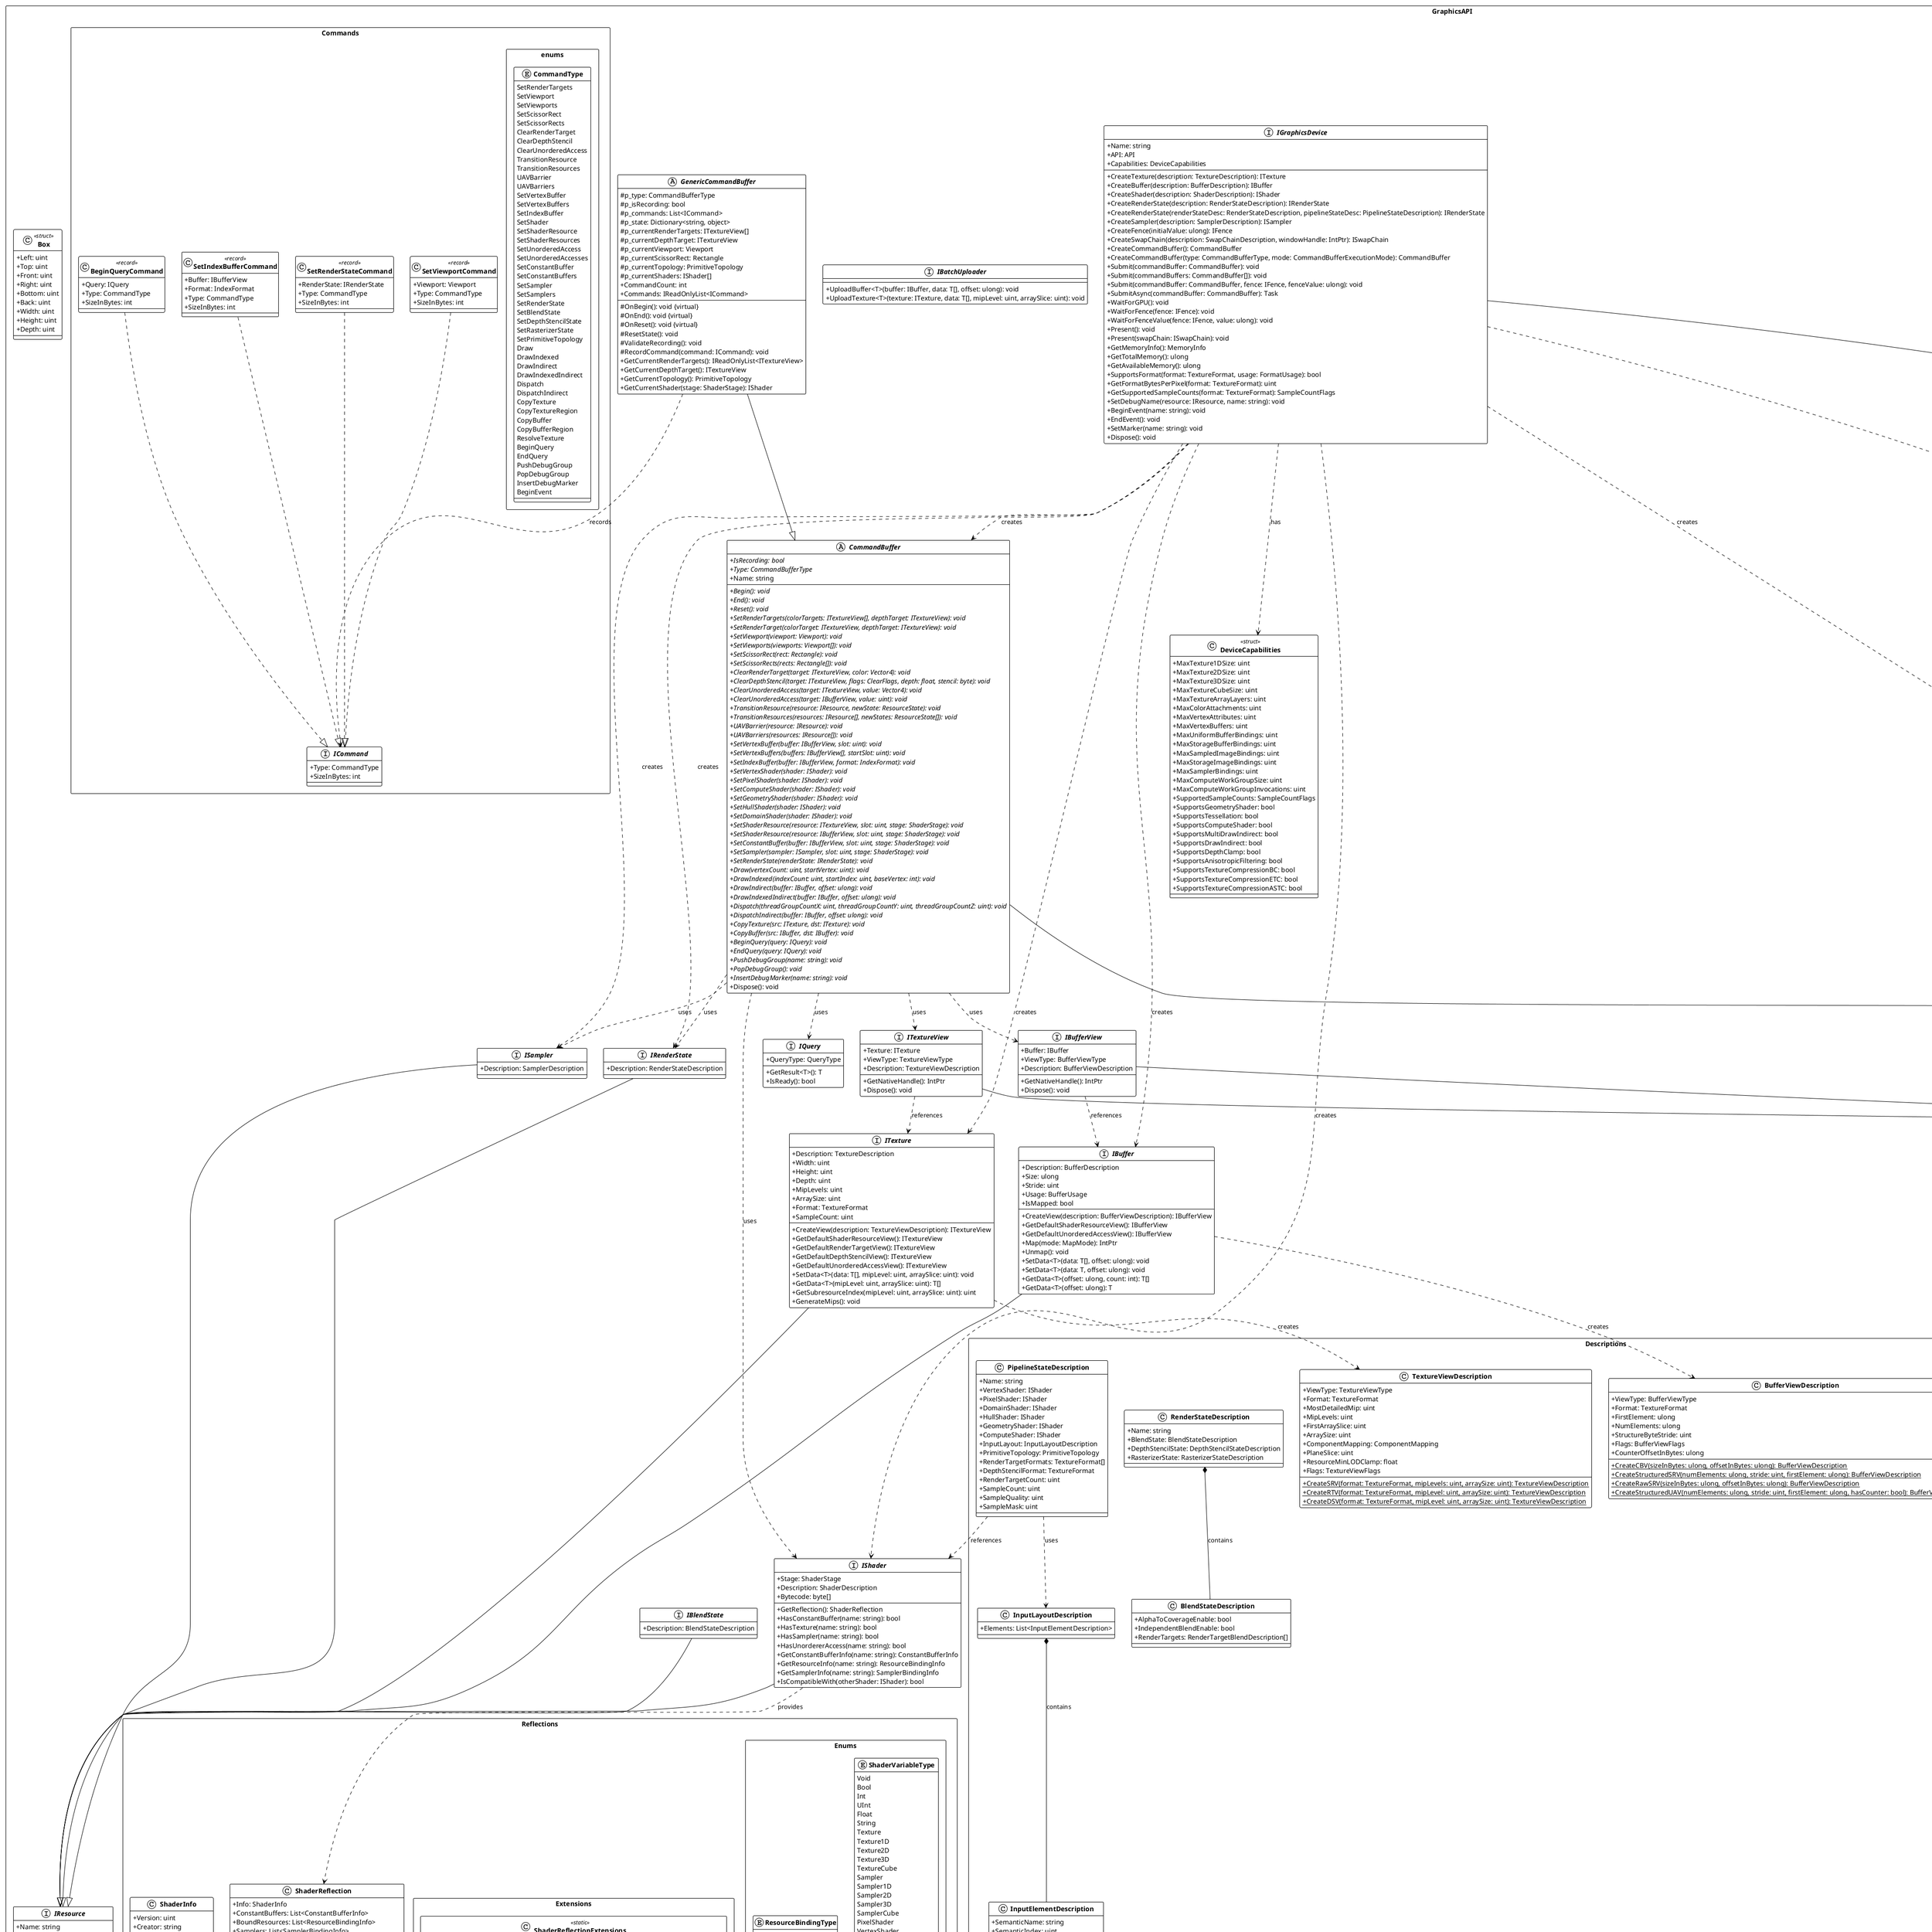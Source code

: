 @startuml
!theme plain
skinparam classAttributeIconSize 0
skinparam classFontStyle bold
skinparam packageStyle Rectangle

package "GraphicsAPI" {
    
    ' === Основные интерфейсы ресурсов ===
    interface IResource {
        +Name: string
        +ResourceType: ResourceType
        +GetNativeHandle(): IntPtr
        +IsValid: bool
        +GetMemorySize(): ulong
        +Dispose(): void
    }
    
    interface IGraphicsDevice {
        +Name: string
        +API: API
        +Capabilities: DeviceCapabilities
        +CreateTexture(description: TextureDescription): ITexture
        +CreateBuffer(description: BufferDescription): IBuffer
        +CreateShader(description: ShaderDescription): IShader
        +CreateRenderState(description: RenderStateDescription): IRenderState
        +CreateRenderState(renderStateDesc: RenderStateDescription, pipelineStateDesc: PipelineStateDescription): IRenderState
        +CreateSampler(description: SamplerDescription): ISampler
        +CreateFence(initialValue: ulong): IFence
        +CreateSwapChain(description: SwapChainDescription, windowHandle: IntPtr): ISwapChain
        +CreateCommandBuffer(): CommandBuffer
        +CreateCommandBuffer(type: CommandBufferType, mode: CommandBufferExecutionMode): CommandBuffer
        +Submit(commandBuffer: CommandBuffer): void
        +Submit(commandBuffers: CommandBuffer[]): void
        +Submit(commandBuffer: CommandBuffer, fence: IFence, fenceValue: ulong): void
        +SubmitAsync(commandBuffer: CommandBuffer): Task
        +WaitForGPU(): void
        +WaitForFence(fence: IFence): void
        +WaitForFenceValue(fence: IFence, value: ulong): void
        +Present(): void
        +Present(swapChain: ISwapChain): void
        +GetMemoryInfo(): MemoryInfo
        +GetTotalMemory(): ulong
        +GetAvailableMemory(): ulong
        +SupportsFormat(format: TextureFormat, usage: FormatUsage): bool
        +GetFormatBytesPerPixel(format: TextureFormat): uint
        +GetSupportedSampleCounts(format: TextureFormat): SampleCountFlags
        +SetDebugName(resource: IResource, name: string): void
        +BeginEvent(name: string): void
        +EndEvent(): void
        +SetMarker(name: string): void
        +Dispose(): void
    }
    
    interface ITexture {
        +Description: TextureDescription
        +Width: uint
        +Height: uint
        +Depth: uint
        +MipLevels: uint
        +ArraySize: uint
        +Format: TextureFormat
        +SampleCount: uint
        +CreateView(description: TextureViewDescription): ITextureView
        +GetDefaultShaderResourceView(): ITextureView
        +GetDefaultRenderTargetView(): ITextureView
        +GetDefaultDepthStencilView(): ITextureView
        +GetDefaultUnorderedAccessView(): ITextureView
        +SetData<T>(data: T[], mipLevel: uint, arraySlice: uint): void
        +GetData<T>(mipLevel: uint, arraySlice: uint): T[]
        +GetSubresourceIndex(mipLevel: uint, arraySlice: uint): uint
        +GenerateMips(): void
    }
    
    interface IBuffer {
        +Description: BufferDescription
        +Size: ulong
        +Stride: uint
        +Usage: BufferUsage
        +IsMapped: bool
        +CreateView(description: BufferViewDescription): IBufferView
        +GetDefaultShaderResourceView(): IBufferView
        +GetDefaultUnorderedAccessView(): IBufferView
        +Map(mode: MapMode): IntPtr
        +Unmap(): void
        +SetData<T>(data: T[], offset: ulong): void
        +SetData<T>(data: T, offset: ulong): void
        +GetData<T>(offset: ulong, count: int): T[]
        +GetData<T>(offset: ulong): T
    }
    
    interface IShader {
        +Stage: ShaderStage
        +Description: ShaderDescription
        +Bytecode: byte[]
        +GetReflection(): ShaderReflection
        +HasConstantBuffer(name: string): bool
        +HasTexture(name: string): bool
        +HasSampler(name: string): bool
        +HasUnordererAccess(name: string): bool
        +GetConstantBufferInfo(name: string): ConstantBufferInfo
        +GetResourceInfo(name: string): ResourceBindingInfo
        +GetSamplerInfo(name: string): SamplerBindingInfo
        +IsCompatibleWith(otherShader: IShader): bool
    }
    
    interface ITextureView {
        +Texture: ITexture
        +ViewType: TextureViewType
        +Description: TextureViewDescription
        +GetNativeHandle(): IntPtr
        +Dispose(): void
    }
    
    interface IBufferView {
        +Buffer: IBuffer
        +ViewType: BufferViewType
        +Description: BufferViewDescription
        +GetNativeHandle(): IntPtr
        +Dispose(): void
    }
    
    interface ISampler {
        +Description: SamplerDescription
    }
    
    interface IBlendState {
        +Description: BlendStateDescription
    }
    
    interface IRenderState {
        +Description: RenderStateDescription
    }
    
    interface ISwapChain {
        +Description: SwapChainDescription
        +CurrentBackBufferIndex: uint
        +GetBackBuffer(index: uint): ITexture
        +GetBackBufferRTV(index: uint): ITextureView
        +Present(syncInterval: uint): void
        +Resize(width: uint, height: uint): void
        +SetFullscreenState(fullscreen: bool, monitor: IMonitor): void
        +IsFullscreen(): bool
        +GetNativeHandle(): IntPtr
        +Dispose(): void
    }
    
    interface IFence {
        +Value: ulong
        +IsSignaled: bool
        +Signal(value: ulong): void
        +Wait(value: ulong, timeoutMs: uint): void
        +GetNativeHandle(): IntPtr
        +Dispose(): void
    }
    
    interface IBatchUploader {
        +UploadBuffer<T>(buffer: IBuffer, data: T[], offset: ulong): void
        +UploadTexture<T>(texture: ITexture, data: T[], mipLevel: uint, arraySlice: uint): void
    }
    
    interface IMonitor {
        +Name: string
        +Width: int
        +Height: int
        +RefreshRate: int
        +Handle: IntPtr
    }
    
    interface IQuery {
        +QueryType: QueryType
        +GetResult<T>(): T
        +IsReady(): bool
    }
    
    ' === CommandBuffer абстрактный класс ===
    abstract class CommandBuffer {
        +IsRecording: bool {abstract}
        +Type: CommandBufferType {abstract}
        +Name: string
        +Begin(): void {abstract}
        +End(): void {abstract}
        +Reset(): void {abstract}
        +SetRenderTargets(colorTargets: ITextureView[], depthTarget: ITextureView): void {abstract}
        +SetRenderTarget(colorTarget: ITextureView, depthTarget: ITextureView): void {abstract}
        +SetViewport(viewport: Viewport): void {abstract}
        +SetViewports(viewports: Viewport[]): void {abstract}
        +SetScissorRect(rect: Rectangle): void {abstract}
        +SetScissorRects(rects: Rectangle[]): void {abstract}
        +ClearRenderTarget(target: ITextureView, color: Vector4): void {abstract}
        +ClearDepthStencil(target: ITextureView, flags: ClearFlags, depth: float, stencil: byte): void {abstract}
        +ClearUnorderedAccess(target: ITextureView, value: Vector4): void {abstract}
        +ClearUnorderedAccess(target: IBufferView, value: uint): void {abstract}
        +TransitionResource(resource: IResource, newState: ResourceState): void {abstract}
        +TransitionResources(resources: IResource[], newStates: ResourceState[]): void {abstract}
        +UAVBarrier(resource: IResource): void {abstract}
        +UAVBarriers(resources: IResource[]): void {abstract}
        +SetVertexBuffer(buffer: IBufferView, slot: uint): void {abstract}
        +SetVertexBuffers(buffers: IBufferView[], startSlot: uint): void {abstract}
        +SetIndexBuffer(buffer: IBufferView, format: IndexFormat): void {abstract}
        +SetVertexShader(shader: IShader): void {abstract}
        +SetPixelShader(shader: IShader): void {abstract}
        +SetComputeShader(shader: IShader): void {abstract}
        +SetGeometryShader(shader: IShader): void {abstract}
        +SetHullShader(shader: IShader): void {abstract}
        +SetDomainShader(shader: IShader): void {abstract}
        +SetShaderResource(resource: ITextureView, slot: uint, stage: ShaderStage): void {abstract}
        +SetShaderResource(resource: IBufferView, slot: uint, stage: ShaderStage): void {abstract}
        +SetConstantBuffer(buffer: IBufferView, slot: uint, stage: ShaderStage): void {abstract}
        +SetSampler(sampler: ISampler, slot: uint, stage: ShaderStage): void {abstract}
        +SetRenderState(renderState: IRenderState): void {abstract}
        +Draw(vertexCount: uint, startVertex: uint): void {abstract}
        +DrawIndexed(indexCount: uint, startIndex: uint, baseVertex: int): void {abstract}
        +DrawIndirect(buffer: IBuffer, offset: ulong): void {abstract}
        +DrawIndexedIndirect(buffer: IBuffer, offset: ulong): void {abstract}
        +Dispatch(threadGroupCountX: uint, threadGroupCountY: uint, threadGroupCountZ: uint): void {abstract}
        +DispatchIndirect(buffer: IBuffer, offset: ulong): void {abstract}
        +CopyTexture(src: ITexture, dst: ITexture): void {abstract}
        +CopyBuffer(src: IBuffer, dst: IBuffer): void {abstract}
        +BeginQuery(query: IQuery): void {abstract}
        +EndQuery(query: IQuery): void {abstract}
        +PushDebugGroup(name: string): void {abstract}
        +PopDebugGroup(): void {abstract}
        +InsertDebugMarker(name: string): void {abstract}
        +Dispose(): void
    }
    
    abstract class GenericCommandBuffer {
        #p_type: CommandBufferType
        #p_isRecording: bool
        #p_commands: List<ICommand>
        #p_state: Dictionary<string, object>
        #p_currentRenderTargets: ITextureView[]
        #p_currentDepthTarget: ITextureView
        #p_currentViewport: Viewport
        #p_currentScissorRect: Rectangle
        #p_currentTopology: PrimitiveTopology
        #p_currentShaders: IShader[]
        +CommandCount: int
        +Commands: IReadOnlyList<ICommand>
        #OnBegin(): void {virtual}
        #OnEnd(): void {virtual}
        #OnReset(): void {virtual}
        #ResetState(): void
        #ValidateRecording(): void
        #RecordCommand(command: ICommand): void
        +GetCurrentRenderTargets(): IReadOnlyList<ITextureView>
        +GetCurrentDepthTarget(): ITextureView
        +GetCurrentTopology(): PrimitiveTopology
        +GetCurrentShader(stage: ShaderStage): IShader
    }
    
    ' === Структуры ===
    class Box <<struct>> {
        +Left: uint
        +Top: uint
        +Front: uint
        +Right: uint
        +Bottom: uint
        +Back: uint
        +Width: uint
        +Height: uint
        +Depth: uint
    }
    
    class DeviceCapabilities <<struct>> {
        +MaxTexture1DSize: uint
        +MaxTexture2DSize: uint
        +MaxTexture3DSize: uint
        +MaxTextureCubeSize: uint
        +MaxTextureArrayLayers: uint
        +MaxColorAttachments: uint
        +MaxVertexAttributes: uint
        +MaxVertexBuffers: uint
        +MaxUniformBufferBindings: uint
        +MaxStorageBufferBindings: uint
        +MaxSampledImageBindings: uint
        +MaxStorageImageBindings: uint
        +MaxSamplerBindings: uint
        +MaxComputeWorkGroupSize: uint
        +MaxComputeWorkGroupInvocations: uint
        +SupportedSampleCounts: SampleCountFlags
        +SupportsGeometryShader: bool
        +SupportsTessellation: bool
        +SupportsComputeShader: bool
        +SupportsMultiDrawIndirect: bool
        +SupportsDrawIndirect: bool
        +SupportsDepthClamp: bool
        +SupportsAnisotropicFiltering: bool
        +SupportsTextureCompressionBC: bool
        +SupportsTextureCompressionETC: bool
        +SupportsTextureCompressionASTC: bool
    }
    
    ' === Пакет Descriptions ===
    package "Descriptions" {
        class InputElementDescription {
            +SemanticName: string
            +SemanticIndex: uint
            +Format: TextureFormat
            +InputSlot: uint
            +AlignedByteOffset: uint
            +InputSlotClass: InputClassification
            +InstanceDataStepRate: uint
        }
        
        class InputLayoutDescription {
            +Elements: List<InputElementDescription>
        }
        
        class TextureViewDescription {
            +ViewType: TextureViewType
            +Format: TextureFormat
            +MostDetailedMip: uint
            +MipLevels: uint
            +FirstArraySlice: uint
            +ArraySize: uint
            +ComponentMapping: ComponentMapping
            +PlaneSlice: uint
            +ResourceMinLODClamp: float
            +Flags: TextureViewFlags
            +{static} CreateSRV(format: TextureFormat, mipLevels: uint, arraySize: uint): TextureViewDescription
            +{static} CreateRTV(format: TextureFormat, mipLevel: uint, arraySize: uint): TextureViewDescription
            +{static} CreateDSV(format: TextureFormat, mipLevel: uint, arraySize: uint): TextureViewDescription
        }
        
        class BufferViewDescription {
            +ViewType: BufferViewType
            +Format: TextureFormat
            +FirstElement: ulong
            +NumElements: ulong
            +StructureByteStride: uint
            +Flags: BufferViewFlags
            +CounterOffsetInBytes: ulong
            +{static} CreateCBV(sizeInBytes: ulong, offsetInBytes: ulong): BufferViewDescription
            +{static} CreateStructuredSRV(numElements: ulong, stride: uint, firstElement: ulong): BufferViewDescription
            +{static} CreateRawSRV(sizeInBytes: ulong, offsetInBytes: ulong): BufferViewDescription
            +{static} CreateStructuredUAV(numElements: ulong, stride: uint, firstElement: ulong, hasCounter: bool): BufferViewDescription
        }
        
        class SwapChainDescription {
            +Width: uint
            +Height: uint
            +Format: TextureFormat
            +BufferCount: uint
            +SampleCount: uint
            +SampleQuality: uint
            +SwapEffect: SwapEffect
            +Flags: SwapChainFlags
            +RefreshRate: uint
            +Scaling: ScalingMode
            +AlphaMode: AlphaMode
        }
        
        class ShaderDescription {
            +Name: string
            +Stage: ShaderStage
            +FilePath: string
            +SourceCode: string
            +ByteCode: byte[]
            +EntryPoint: string
            +ShaderModel: string
            +Defines: List<ShaderMacro>
            +IncludePaths: List<string>
            +CompileFlags: ShaderCompileFlags
            +CachedReflection: ShaderReflection
            +Metadata: Dictionary<string, object>
            +Validate(errorMessage: out string): bool
            +Clone(): ShaderDescription
            +GetRecommendedFileSuffix(): string
            +GetTargetProfile(): string
        }
        
        class RenderStateDescription {
            +Name: string
            +BlendState: BlendStateDescription
            +DepthStencilState: DepthStencilStateDescription
            +RasterizerState: RasterizerStateDescription
        }
        
        class PipelineStateDescription {
            +Name: string
            +VertexShader: IShader
            +PixelShader: IShader
            +DomainShader: IShader
            +HullShader: IShader
            +GeometryShader: IShader
            +ComputeShader: IShader
            +InputLayout: InputLayoutDescription
            +PrimitiveTopology: PrimitiveTopology
            +RenderTargetFormats: TextureFormat[]
            +DepthStencilFormat: TextureFormat
            +RenderTargetCount: uint
            +SampleCount: uint
            +SampleQuality: uint
            +SampleMask: uint
        }
        
        class SamplerDescription {
            +Name: string
            +MinFilter: FilterMode
            +MagFilter: FilterMode
            +MipFilter: FilterMode
            +AddressModeU: AddressMode
            +AddressModeV: AddressMode
            +AddressModeW: AddressMode
            +ComparisonFunction: ComparisonFunction
            +MaxAnisotropy: uint
            +BorderColor: float[]
            +MinLOD: float
            +MaxLOD: float
        }
        
        class BlendStateDescription {
            +AlphaToCoverageEnable: bool
            +IndependentBlendEnable: bool
            +RenderTargets: RenderTargetBlendDescription[]
        }
    }
    
    ' === Пакет Enums ===
    package "Enums" {
        enum API {
            Unknown
            DirectX11
            DirectX12
            Vulkan
            OpenGL
            Metal
        }
        
        enum InputClassification {
            PerVertexData
            PerInstanceData
        }
        
        enum CommandBufferType {
            Direct
            Bundle
            Compute
            Copy
        }
        
        enum ShaderStage {
            Vertex
            Pixel
            Geometry
            Hull
            Domain
            Compute
            Amplification
            Mesh
        }
        
        enum FilterMode {
            Point
            Linear
            Anisotropic
        }
        
        enum AddressMode {
            Wrap
            Mirror
            Clamp
            Border
        }
        
        enum ComparisonFunction {
            Never
            Less
            Equal
            LessEqual
            Greater
            NotEqual
            GreaterEqual
            Always
        }
    }
    
    ' === Пакет Reflections ===
    package "Reflections" {
        class ShaderReflection {
            +Info: ShaderInfo
            +ConstantBuffers: List<ConstantBufferInfo>
            +BoundResources: List<ResourceBindingInfo>
            +Samplers: List<SamplerBindingInfo>
            +UnorderedAccessViews: List<ResourceBindingInfo>
            +InputParameters: List<InputParameterInfo>
            +OutputParameters: List<OutputParameterInfo>
            +ThreadGroupSize: ThreadGroupSize
            +GetConstantBuffer(name: string): ConstantBufferInfo
            +GetResource(name: string): ResourceBindingInfo
            +GetSampler(name: string): SamplerBindingInfo
        }
        
        class ConstantBufferInfo {
            +Name: string
            +Size: uint
            +BindPoint: uint
            +BindCount: uint
            +Type: ConstantBufferType
            +Variables: List<ShaderVariableInfo>
            +GetVariable(name: string): ShaderVariableInfo
        }
        
        class ResourceBindingInfo {
            +Name: string
            +Type: ResourceBindingType
            +BindPoint: uint
            +BindCount: uint
            +ReturnType: string
            +Dimension: string
            +SampleCount: uint
            +Flags: ResourceBindingFlags
        }
        
        class SamplerBindingInfo {
            +Name: string
            +BindPoint: uint
            +BindCount: uint
            +Type: SamplerType
        }
        
        class InputParameterInfo {
            +SemanticName: string
            +SemanticIndex: uint
            +Register: uint
            +SystemValue: string
            +ComponentType: string
            +Mask: byte
            +ReadWriteMask: byte
            +Stream: uint
        }
        
        class OutputParameterInfo {
        }
        
        class ShaderVariableInfo {
            +Name: string
            +Offset: uint
            +Size: uint
            +Type: ShaderVariableType
        }
        
        class ShaderInfo {
            +Version: uint
            +Creator: string
            +Flags: uint
            +ConstantBuffers: uint
            +BoundResources: uint
            +InputParameters: uint
            +OutputParameters: uint
            +InstructionCount: uint
        }
        
        class ThreadGroupSize {
            +X: uint
            +Y: uint
            +Z: uint
        }
        
        package "Enums" {
            enum ShaderVariableType {
                Void
                Bool
                Int
                UInt
                Float
                String
                Texture
                Texture1D
                Texture2D
                Texture3D
                TextureCube
                Sampler
                Sampler1D
                Sampler2D
                Sampler3D
                SamplerCube
                PixelShader
                VertexShader
                GeometryShader
                RasterOrderedTexture1D
                RasterOrderedTexture2D
                RasterOrderedTexture3D
                Float2x2
                Float3x3
                Float4x4
                Float2
                Float3
                Float4
                Int2
                Int3
                Int4
                UInt2
                UInt3
                UInt4
                Float1Array
                Float2Array
                Float3Array
                Float4Array
                UserDefined
            }
            
            enum ResourceBindingType {
                ConstantBuffer
                TextureSRV
                UAV
                Sampler
            }
        }
        
        package "Extensions" {
            class ShaderReflectionExtensions <<static>> {
                +{static} Compatible(stage: ShaderReflection, other: ShaderReflection): bool
                +{static} CalculateTotalConstantBufferSize(reflection: ShaderReflection): uint
                +{static} GetUsedResourceSlots(reflection: ShaderReflection, type: ResourceBindingType): HashSet<uint>
            }
        }
    }
    
    ' === Пакет Commands ===
    package "Commands" {
        interface ICommand {
            +Type: CommandType
            +SizeInBytes: int
        }
        
        package "enums" {
            enum CommandType {
                SetRenderTargets
                SetViewport
                SetViewports
                SetScissorRect
                SetScissorRects
                ClearRenderTarget
                ClearDepthStencil
                ClearUnorderedAccess
                TransitionResource
                TransitionResources
                UAVBarrier
                UAVBarriers
                SetVertexBuffer
                SetVertexBuffers
                SetIndexBuffer
                SetShader
                SetShaderResource
                SetShaderResources
                SetUnorderedAccess
                SetUnorderedAccesses
                SetConstantBuffer
                SetConstantBuffers
                SetSampler
                SetSamplers
                SetRenderState
                SetBlendState
                SetDepthStencilState
                SetRasterizerState
                SetPrimitiveTopology
                Draw
                DrawIndexed
                DrawIndirect
                DrawIndexedIndirect
                Dispatch
                DispatchIndirect
                CopyTexture
                CopyTextureRegion
                CopyBuffer
                CopyBufferRegion
                ResolveTexture
                BeginQuery
                EndQuery
                PushDebugGroup
                PopDebugGroup
                InsertDebugMarker
                BeginEvent
            }
        }
        
        class SetViewportCommand <<record>> {
            +Viewport: Viewport
            +Type: CommandType
            +SizeInBytes: int
        }
        
        class SetRenderStateCommand <<record>> {
            +RenderState: IRenderState
            +Type: CommandType
            +SizeInBytes: int
        }
        
        class SetIndexBufferCommand <<record>> {
            +Buffer: IBufferView
            +Format: IndexFormat
            +Type: CommandType
            +SizeInBytes: int
        }
        
        class BeginQueryCommand <<record>> {
            +Query: IQuery
            +Type: CommandType
            +SizeInBytes: int
        }
    }
    
    ' === Пакет Extensions ===
    package "Extensions" {
        class InputElementDescriptionExtension <<static>> {
            +{static} Position: InputLayoutDescription
            +{static} PositionColor: InputLayoutDescription
            +{static} PositionTexture: InputLayoutDescription
        }
        
        class ResourceTypeExtensions <<static>> {
            +{static} GetResourceType(description: TextureDescription): ResourceType
            +{static} GetResourceType(description: BufferDescription): ResourceType
            +{static} GetResourceType(shader: IShader): ResourceType
            +{static} GetResourceType(renderState: IRenderState): ResourceType
            +{static} GetResourceType(sampler: ISampler): ResourceType
        }
        
        class SamplerDescriptionExtension <<static>> {
            +{static} CreatePointWrap(name: string): SamplerDescription
            +{static} CreatePointClamp(name: string): SamplerDescription
            +{static} CreateLinearWrap(name: string): SamplerDescription
            +{static} CreateLinearClamp(name: string): SamplerDescription
            +{static} CreateAnisatropic(maxAnisotropy: uint, name: string): SamplerDescription
            +{static} CreateComparisonSampler(func: ComparisonFunction, name: string): SamplerDescription
            +{static} CreateShadowSampler(name: string): SamplerDescription
        }
    }
}

' === Наследование ===
ITexture --|> IResource
IBuffer --|> IResource
IShader --|> IResource
ISampler --|> IResource
IBlendState --|> IResource
IRenderState --|> IResource
ITextureView --|> IDisposable
IBufferView --|> IDisposable
ISwapChain --|> IDisposable
IFence --|> IDisposable
IGraphicsDevice --|> IDisposable
CommandBuffer --|> IDisposable
GenericCommandBuffer --|> CommandBuffer
OutputParameterInfo --|> InputParameterInfo
SetViewportCommand ..|> ICommand
SetRenderStateCommand ..|> ICommand
SetIndexBufferCommand ..|> ICommand
BeginQueryCommand ..|> ICommand

' === Композиция и Ассоциации ===
IGraphicsDevice ..> DeviceCapabilities : has
ITexture ..> TextureViewDescription : creates
IBuffer ..> BufferViewDescription : creates
ITextureView ..> ITexture : references
IBufferView ..> IBuffer : references
InputLayoutDescription *-- InputElementDescription : contains
IGraphicsDevice ..> CommandBuffer : creates
IGraphicsDevice ..> ITexture : creates
IGraphicsDevice ..> IBuffer : creates
IGraphicsDevice ..> IShader : creates
IGraphicsDevice ..> IRenderState : creates
IGraphicsDevice ..> ISampler : creates
IGraphicsDevice ..> ISwapChain : creates
IGraphicsDevice ..> IFence : creates
CommandBuffer ..> ITextureView : uses
CommandBuffer ..> IBufferView : uses
CommandBuffer ..> IShader : uses
CommandBuffer ..> IRenderState : uses
CommandBuffer ..> ISampler : uses
CommandBuffer ..> IQuery : uses
GenericCommandBuffer ..> ICommand : records
IShader ..> ShaderReflection : provides
ShaderReflection *-- ConstantBufferInfo : contains
ShaderReflection *-- ResourceBindingInfo : contains
ShaderReflection *-- SamplerBindingInfo : contains
ShaderReflection *-- InputParameterInfo : contains
ShaderReflection *-- OutputParameterInfo : contains
ShaderReflection *-- ThreadGroupSize : contains
ConstantBufferInfo *-- ShaderVariableInfo : contains
PipelineStateDescription ..> IShader : references
PipelineStateDescription ..> InputLayoutDescription : uses
RenderStateDescription *-- BlendStateDescription : contains
ISwapChain ..> IMonitor : uses

@enduml